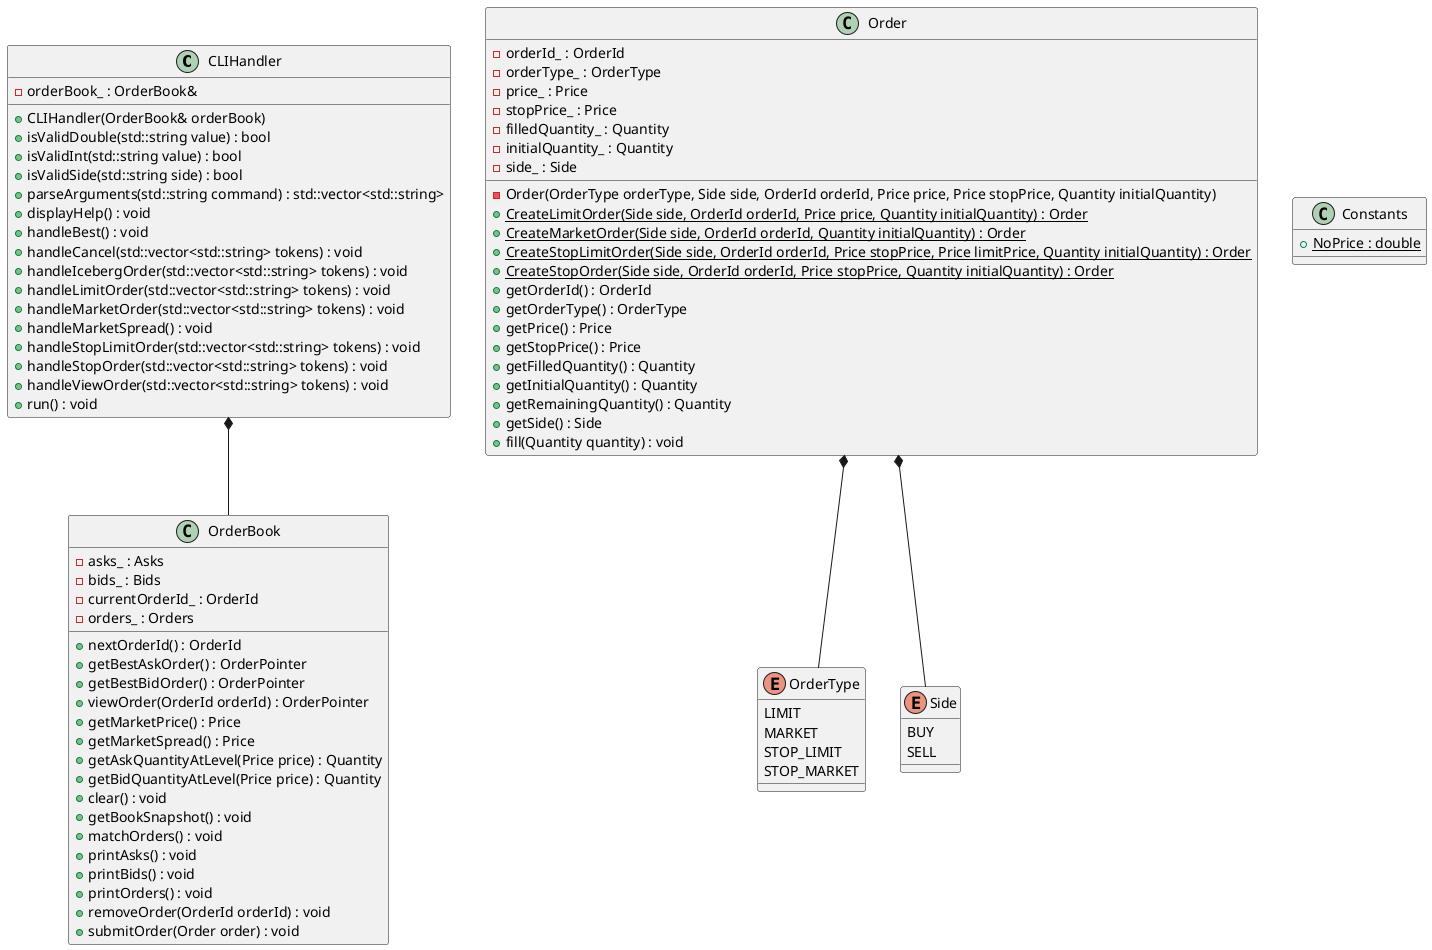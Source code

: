 @startuml





/' Objects '/

class CLIHandler {
	+CLIHandler(OrderBook& orderBook)
	-orderBook_ : OrderBook&
	+isValidDouble(std::string value) : bool
	+isValidInt(std::string value) : bool
	+isValidSide(std::string side) : bool
	+parseArguments(std::string command) : std::vector<std::string>
	+displayHelp() : void
	+handleBest() : void
	+handleCancel(std::vector<std::string> tokens) : void
	+handleIcebergOrder(std::vector<std::string> tokens) : void
	+handleLimitOrder(std::vector<std::string> tokens) : void
	+handleMarketOrder(std::vector<std::string> tokens) : void
	+handleMarketSpread() : void
	+handleStopLimitOrder(std::vector<std::string> tokens) : void
	+handleStopOrder(std::vector<std::string> tokens) : void
	+handleViewOrder(std::vector<std::string> tokens) : void
	+run() : void
}


class Order {
	-Order(OrderType orderType, Side side, OrderId orderId, Price price, Price stopPrice, Quantity initialQuantity)
	+{static} CreateLimitOrder(Side side, OrderId orderId, Price price, Quantity initialQuantity) : Order
	+{static} CreateMarketOrder(Side side, OrderId orderId, Quantity initialQuantity) : Order
	+{static} CreateStopLimitOrder(Side side, OrderId orderId, Price stopPrice, Price limitPrice, Quantity initialQuantity) : Order
	+{static} CreateStopOrder(Side side, OrderId orderId, Price stopPrice, Quantity initialQuantity) : Order
	+getOrderId() : OrderId
	-orderId_ : OrderId
	+getOrderType() : OrderType
	-orderType_ : OrderType
	+getPrice() : Price
	+getStopPrice() : Price
	-price_ : Price
	-stopPrice_ : Price
	-filledQuantity_ : Quantity
	+getFilledQuantity() : Quantity
	+getInitialQuantity() : Quantity
	+getRemainingQuantity() : Quantity
	-initialQuantity_ : Quantity
	+getSide() : Side
	-side_ : Side
	+fill(Quantity quantity) : void
}


class OrderBook {
	-asks_ : Asks
	-bids_ : Bids
	-currentOrderId_ : OrderId
	+nextOrderId() : OrderId
	+getBestAskOrder() : OrderPointer
	+getBestBidOrder() : OrderPointer
	+viewOrder(OrderId orderId) : OrderPointer
	-orders_ : Orders
	+getMarketPrice() : Price
	+getMarketSpread() : Price
	+getAskQuantityAtLevel(Price price) : Quantity
	+getBidQuantityAtLevel(Price price) : Quantity
	+clear() : void
	+getBookSnapshot() : void
	+matchOrders() : void
	+printAsks() : void
	+printBids() : void
	+printOrders() : void
	+removeOrder(OrderId orderId) : void
	+submitOrder(Order order) : void
}


enum OrderType {
	LIMIT
	MARKET
	STOP_LIMIT
	STOP_MARKET
}


enum Side {
	BUY
	SELL
}


class Constants {
	+{static} NoPrice : double
}





/' Inheritance relationships '/




/' Aggregation relationships '/

CLIHandler *-- OrderBook


Order *-- OrderType


Order *-- Side






/' Nested objects '/



@enduml

